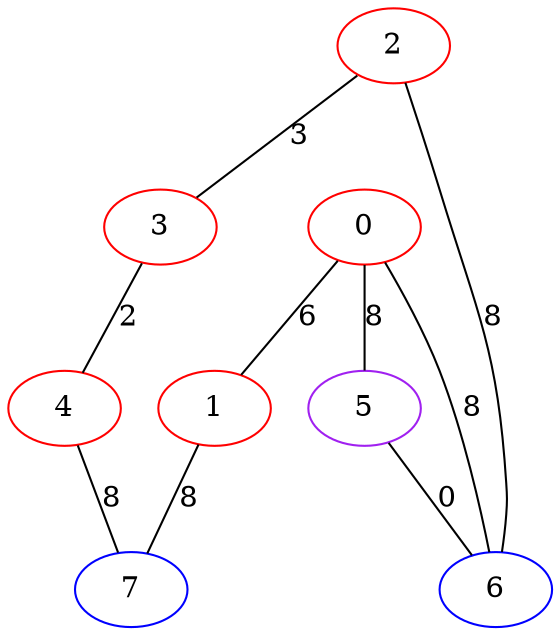 graph "" {
0 [color=red, weight=1];
1 [color=red, weight=1];
2 [color=red, weight=1];
3 [color=red, weight=1];
4 [color=red, weight=1];
5 [color=purple, weight=4];
6 [color=blue, weight=3];
7 [color=blue, weight=3];
0 -- 1  [key=0, label=6];
0 -- 5  [key=0, label=8];
0 -- 6  [key=0, label=8];
1 -- 7  [key=0, label=8];
2 -- 3  [key=0, label=3];
2 -- 6  [key=0, label=8];
3 -- 4  [key=0, label=2];
4 -- 7  [key=0, label=8];
5 -- 6  [key=0, label=0];
}

